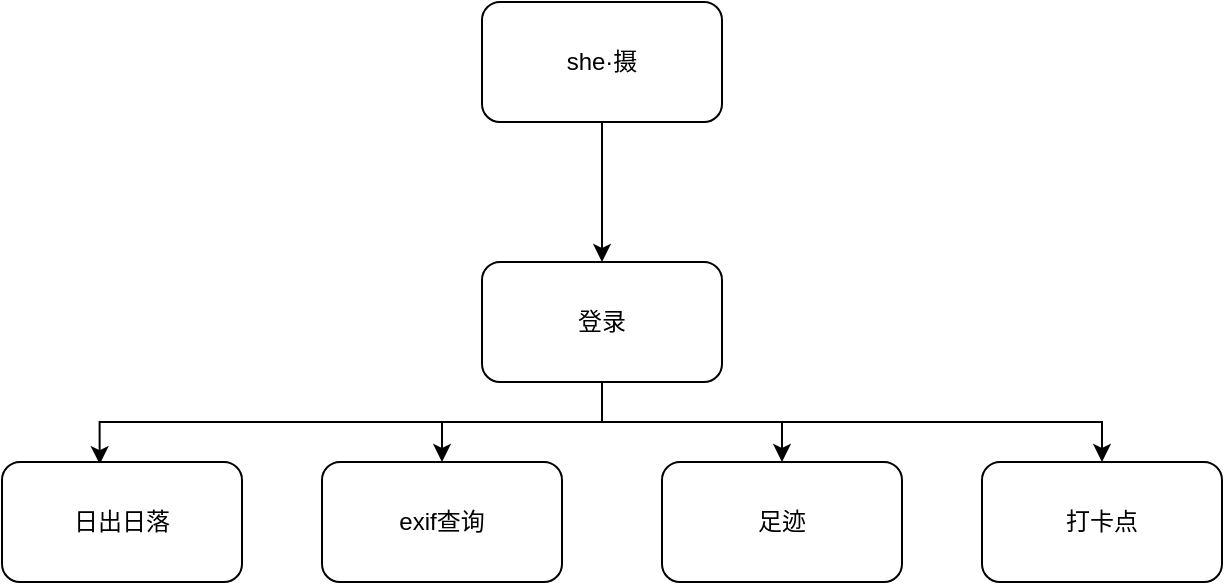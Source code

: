 <mxfile version="14.8.0" type="github">
  <diagram id="X6vTtFwsq-kZKz8aJS2M" name="Page-1">
    <mxGraphModel dx="920" dy="525" grid="1" gridSize="10" guides="1" tooltips="1" connect="1" arrows="1" fold="1" page="1" pageScale="1" pageWidth="827" pageHeight="1169" math="0" shadow="0">
      <root>
        <mxCell id="0" />
        <mxCell id="1" parent="0" />
        <mxCell id="vQVhKfw_GMt7SlfmODXx-8" style="edgeStyle=orthogonalEdgeStyle;rounded=0;orthogonalLoop=1;jettySize=auto;html=1;exitX=0.5;exitY=1;exitDx=0;exitDy=0;entryX=0.407;entryY=0.018;entryDx=0;entryDy=0;entryPerimeter=0;" edge="1" parent="1" source="vQVhKfw_GMt7SlfmODXx-1" target="vQVhKfw_GMt7SlfmODXx-5">
          <mxGeometry relative="1" as="geometry" />
        </mxCell>
        <mxCell id="vQVhKfw_GMt7SlfmODXx-9" style="edgeStyle=orthogonalEdgeStyle;rounded=0;orthogonalLoop=1;jettySize=auto;html=1;exitX=0.5;exitY=1;exitDx=0;exitDy=0;entryX=0.5;entryY=0;entryDx=0;entryDy=0;" edge="1" parent="1" source="vQVhKfw_GMt7SlfmODXx-1" target="vQVhKfw_GMt7SlfmODXx-2">
          <mxGeometry relative="1" as="geometry" />
        </mxCell>
        <mxCell id="vQVhKfw_GMt7SlfmODXx-10" style="edgeStyle=orthogonalEdgeStyle;rounded=0;orthogonalLoop=1;jettySize=auto;html=1;exitX=0.5;exitY=1;exitDx=0;exitDy=0;entryX=0.5;entryY=0;entryDx=0;entryDy=0;" edge="1" parent="1" source="vQVhKfw_GMt7SlfmODXx-1" target="vQVhKfw_GMt7SlfmODXx-3">
          <mxGeometry relative="1" as="geometry" />
        </mxCell>
        <mxCell id="vQVhKfw_GMt7SlfmODXx-11" style="edgeStyle=orthogonalEdgeStyle;rounded=0;orthogonalLoop=1;jettySize=auto;html=1;exitX=0.5;exitY=1;exitDx=0;exitDy=0;entryX=0.5;entryY=0;entryDx=0;entryDy=0;" edge="1" parent="1" source="vQVhKfw_GMt7SlfmODXx-1" target="vQVhKfw_GMt7SlfmODXx-4">
          <mxGeometry relative="1" as="geometry" />
        </mxCell>
        <mxCell id="vQVhKfw_GMt7SlfmODXx-1" value="登录" style="rounded=1;whiteSpace=wrap;html=1;" vertex="1" parent="1">
          <mxGeometry x="330" y="210" width="120" height="60" as="geometry" />
        </mxCell>
        <mxCell id="vQVhKfw_GMt7SlfmODXx-2" value="exif查询" style="rounded=1;whiteSpace=wrap;html=1;" vertex="1" parent="1">
          <mxGeometry x="250" y="310" width="120" height="60" as="geometry" />
        </mxCell>
        <mxCell id="vQVhKfw_GMt7SlfmODXx-3" value="足迹" style="rounded=1;whiteSpace=wrap;html=1;" vertex="1" parent="1">
          <mxGeometry x="420" y="310" width="120" height="60" as="geometry" />
        </mxCell>
        <mxCell id="vQVhKfw_GMt7SlfmODXx-4" value="打卡点" style="rounded=1;whiteSpace=wrap;html=1;" vertex="1" parent="1">
          <mxGeometry x="580" y="310" width="120" height="60" as="geometry" />
        </mxCell>
        <mxCell id="vQVhKfw_GMt7SlfmODXx-5" value="日出日落" style="rounded=1;whiteSpace=wrap;html=1;" vertex="1" parent="1">
          <mxGeometry x="90" y="310" width="120" height="60" as="geometry" />
        </mxCell>
        <mxCell id="vQVhKfw_GMt7SlfmODXx-7" style="edgeStyle=orthogonalEdgeStyle;rounded=0;orthogonalLoop=1;jettySize=auto;html=1;exitX=0.5;exitY=1;exitDx=0;exitDy=0;entryX=0.5;entryY=0;entryDx=0;entryDy=0;" edge="1" parent="1" source="vQVhKfw_GMt7SlfmODXx-6" target="vQVhKfw_GMt7SlfmODXx-1">
          <mxGeometry relative="1" as="geometry" />
        </mxCell>
        <mxCell id="vQVhKfw_GMt7SlfmODXx-6" value="she·摄" style="rounded=1;whiteSpace=wrap;html=1;" vertex="1" parent="1">
          <mxGeometry x="330" y="80" width="120" height="60" as="geometry" />
        </mxCell>
      </root>
    </mxGraphModel>
  </diagram>
</mxfile>
